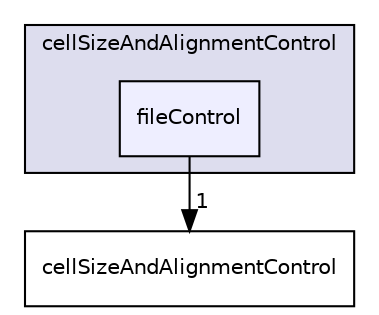 digraph "applications/utilities/mesh/generation/foamyMesh/conformalVoronoiMesh/cellShapeControl/cellSizeAndAlignmentControl/fileControl" {
  bgcolor=transparent;
  compound=true
  node [ fontsize="10", fontname="Helvetica"];
  edge [ labelfontsize="10", labelfontname="Helvetica"];
  subgraph clusterdir_0fac8db952babc557e0fb20d3086a2fc {
    graph [ bgcolor="#ddddee", pencolor="black", label="cellSizeAndAlignmentControl" fontname="Helvetica", fontsize="10", URL="dir_0fac8db952babc557e0fb20d3086a2fc.html"]
  dir_be7c2e87f43f41877588ffab7d0e02df [shape=box, label="fileControl", style="filled", fillcolor="#eeeeff", pencolor="black", URL="dir_be7c2e87f43f41877588ffab7d0e02df.html"];
  }
  dir_ceb700f6c96a4df8330d59bb3498b205 [shape=box label="cellSizeAndAlignmentControl" URL="dir_ceb700f6c96a4df8330d59bb3498b205.html"];
  dir_be7c2e87f43f41877588ffab7d0e02df->dir_ceb700f6c96a4df8330d59bb3498b205 [headlabel="1", labeldistance=1.5 headhref="dir_000518_000517.html"];
}
